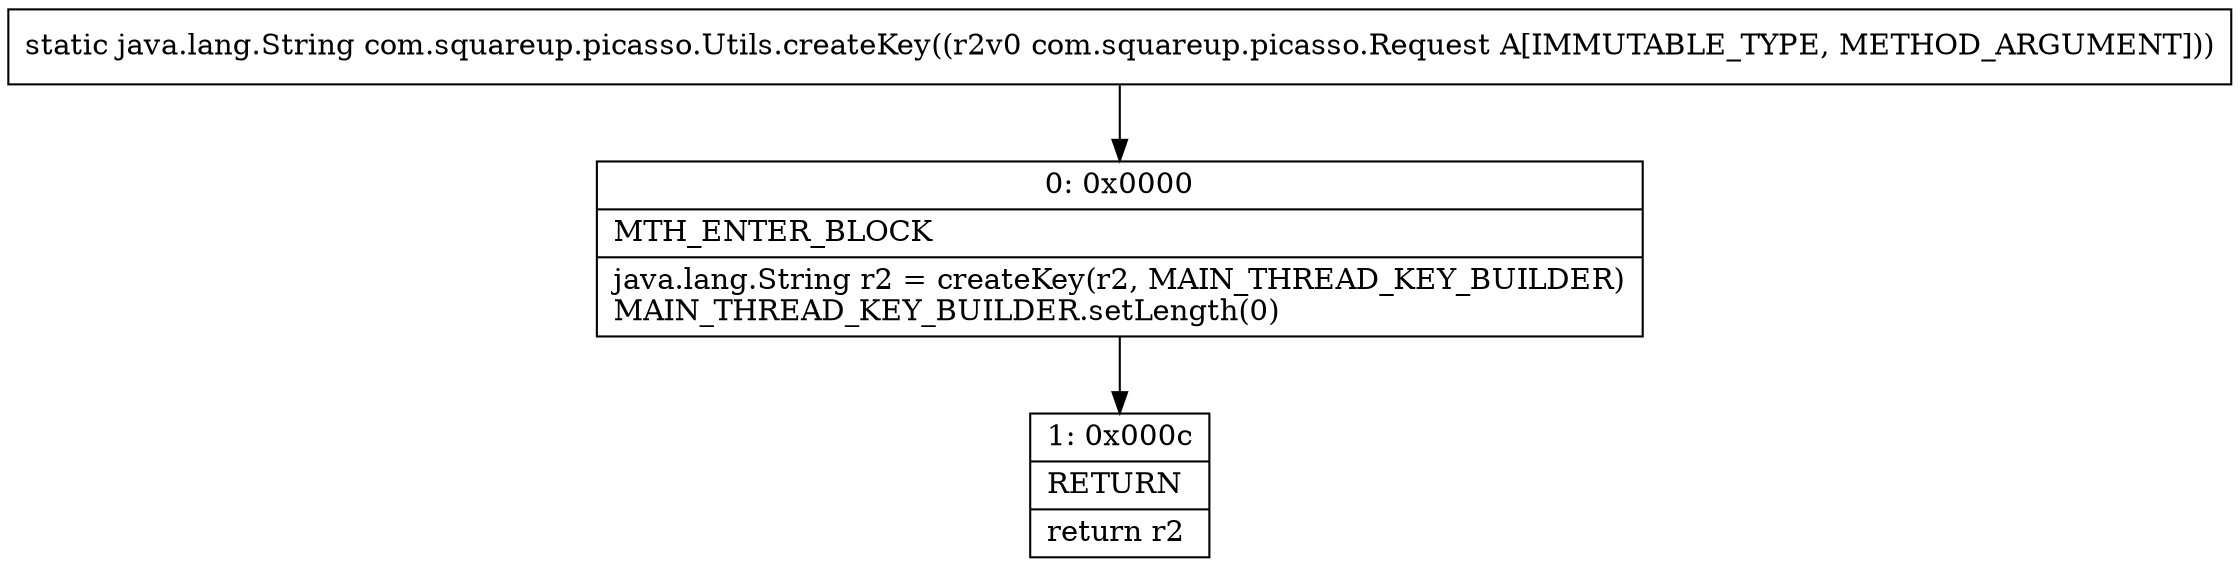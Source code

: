 digraph "CFG forcom.squareup.picasso.Utils.createKey(Lcom\/squareup\/picasso\/Request;)Ljava\/lang\/String;" {
Node_0 [shape=record,label="{0\:\ 0x0000|MTH_ENTER_BLOCK\l|java.lang.String r2 = createKey(r2, MAIN_THREAD_KEY_BUILDER)\lMAIN_THREAD_KEY_BUILDER.setLength(0)\l}"];
Node_1 [shape=record,label="{1\:\ 0x000c|RETURN\l|return r2\l}"];
MethodNode[shape=record,label="{static java.lang.String com.squareup.picasso.Utils.createKey((r2v0 com.squareup.picasso.Request A[IMMUTABLE_TYPE, METHOD_ARGUMENT])) }"];
MethodNode -> Node_0;
Node_0 -> Node_1;
}

